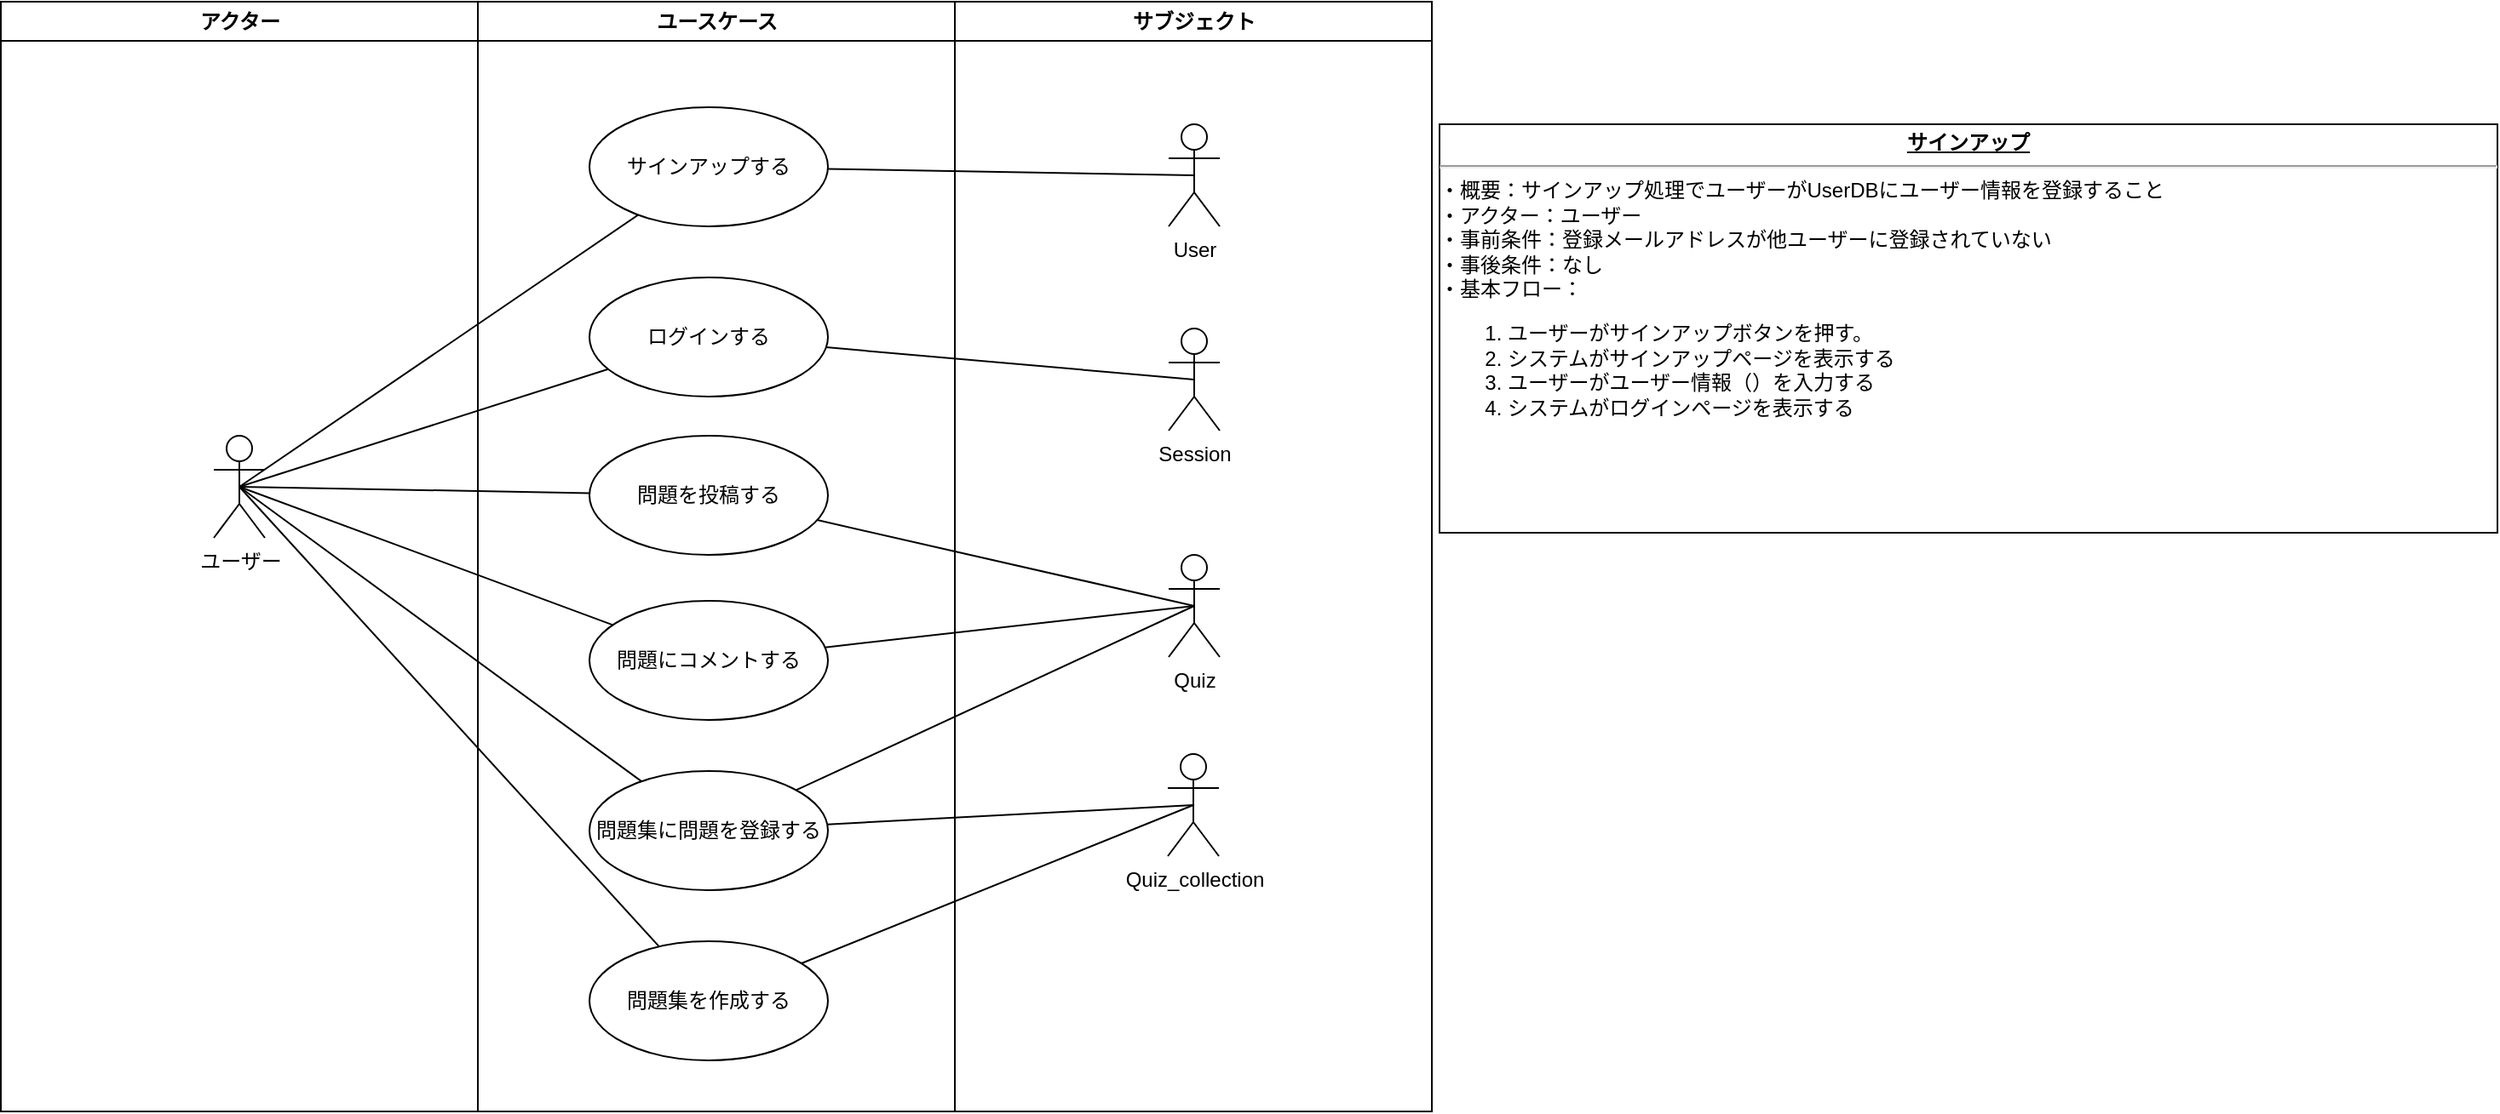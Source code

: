 <mxfile version="14.2.9" type="github">
  <diagram name="Page-1" id="e7e014a7-5840-1c2e-5031-d8a46d1fe8dd">
    <mxGraphModel dx="1113" dy="760" grid="1" gridSize="10" guides="1" tooltips="1" connect="1" arrows="1" fold="1" page="1" pageScale="1" pageWidth="1169" pageHeight="826" background="#ffffff" math="0" shadow="0">
      <root>
        <mxCell id="0" />
        <mxCell id="1" parent="0" />
        <mxCell id="2" value="アクター" style="swimlane;whiteSpace=wrap" parent="1" vertex="1">
          <mxGeometry x="164.5" y="128" width="280" height="652" as="geometry" />
        </mxCell>
        <mxCell id="K6RX778UUvLjA_u8IFyw-45" value="ユーザー" style="shape=umlActor;verticalLabelPosition=bottom;verticalAlign=top;html=1;" vertex="1" parent="2">
          <mxGeometry x="125" y="255" width="30" height="60" as="geometry" />
        </mxCell>
        <mxCell id="3" value="ユースケース" style="swimlane;whiteSpace=wrap" parent="1" vertex="1">
          <mxGeometry x="444.5" y="128" width="280" height="652" as="geometry" />
        </mxCell>
        <mxCell id="K6RX778UUvLjA_u8IFyw-54" value="サインアップする" style="ellipse;whiteSpace=wrap;html=1;" vertex="1" parent="3">
          <mxGeometry x="65.5" y="62" width="140" height="70" as="geometry" />
        </mxCell>
        <mxCell id="K6RX778UUvLjA_u8IFyw-55" value="ログインする" style="ellipse;whiteSpace=wrap;html=1;" vertex="1" parent="3">
          <mxGeometry x="65.5" y="162" width="140" height="70" as="geometry" />
        </mxCell>
        <mxCell id="K6RX778UUvLjA_u8IFyw-56" value="問題集を作成する" style="ellipse;whiteSpace=wrap;html=1;" vertex="1" parent="3">
          <mxGeometry x="65.5" y="552" width="140" height="70" as="geometry" />
        </mxCell>
        <mxCell id="K6RX778UUvLjA_u8IFyw-53" value="問題を投稿する" style="ellipse;whiteSpace=wrap;html=1;" vertex="1" parent="3">
          <mxGeometry x="65.5" y="255" width="140" height="70" as="geometry" />
        </mxCell>
        <mxCell id="K6RX778UUvLjA_u8IFyw-57" value="問題集に問題を登録する" style="ellipse;whiteSpace=wrap;html=1;" vertex="1" parent="3">
          <mxGeometry x="65.5" y="452" width="140" height="70" as="geometry" />
        </mxCell>
        <mxCell id="K6RX778UUvLjA_u8IFyw-88" value="問題にコメントする" style="ellipse;whiteSpace=wrap;html=1;" vertex="1" parent="3">
          <mxGeometry x="65.5" y="352" width="140" height="70" as="geometry" />
        </mxCell>
        <mxCell id="4" value="サブジェクト" style="swimlane;whiteSpace=wrap" parent="1" vertex="1">
          <mxGeometry x="724.5" y="128" width="280" height="652" as="geometry" />
        </mxCell>
        <mxCell id="K6RX778UUvLjA_u8IFyw-59" value="Quiz" style="shape=umlActor;verticalLabelPosition=bottom;verticalAlign=top;html=1;" vertex="1" parent="4">
          <mxGeometry x="125.5" y="325" width="30" height="60" as="geometry" />
        </mxCell>
        <mxCell id="K6RX778UUvLjA_u8IFyw-58" value="User" style="shape=umlActor;verticalLabelPosition=bottom;verticalAlign=top;html=1;" vertex="1" parent="4">
          <mxGeometry x="125.5" y="72" width="30" height="60" as="geometry" />
        </mxCell>
        <mxCell id="K6RX778UUvLjA_u8IFyw-60" value="Quiz_collection" style="shape=umlActor;verticalLabelPosition=bottom;verticalAlign=top;html=1;" vertex="1" parent="4">
          <mxGeometry x="125" y="442" width="30" height="60" as="geometry" />
        </mxCell>
        <mxCell id="K6RX778UUvLjA_u8IFyw-70" value="Session" style="shape=umlActor;verticalLabelPosition=bottom;verticalAlign=top;html=1;" vertex="1" parent="4">
          <mxGeometry x="125.5" y="192" width="30" height="60" as="geometry" />
        </mxCell>
        <mxCell id="K6RX778UUvLjA_u8IFyw-65" value="" style="endArrow=none;html=1;exitX=0.5;exitY=0.5;exitDx=0;exitDy=0;exitPerimeter=0;" edge="1" parent="1" source="K6RX778UUvLjA_u8IFyw-45" target="K6RX778UUvLjA_u8IFyw-54">
          <mxGeometry width="50" height="50" relative="1" as="geometry">
            <mxPoint x="340" y="350" as="sourcePoint" />
            <mxPoint x="390" y="300" as="targetPoint" />
          </mxGeometry>
        </mxCell>
        <mxCell id="K6RX778UUvLjA_u8IFyw-66" value="" style="endArrow=none;html=1;exitX=0.5;exitY=0.5;exitDx=0;exitDy=0;exitPerimeter=0;" edge="1" parent="1" source="K6RX778UUvLjA_u8IFyw-45" target="K6RX778UUvLjA_u8IFyw-53">
          <mxGeometry width="50" height="50" relative="1" as="geometry">
            <mxPoint x="380" y="480" as="sourcePoint" />
            <mxPoint x="430" y="430" as="targetPoint" />
          </mxGeometry>
        </mxCell>
        <mxCell id="K6RX778UUvLjA_u8IFyw-67" value="" style="endArrow=none;html=1;entryX=0.5;entryY=0.5;entryDx=0;entryDy=0;entryPerimeter=0;" edge="1" parent="1" source="K6RX778UUvLjA_u8IFyw-54" target="K6RX778UUvLjA_u8IFyw-58">
          <mxGeometry width="50" height="50" relative="1" as="geometry">
            <mxPoint x="740" y="260" as="sourcePoint" />
            <mxPoint x="790" y="210" as="targetPoint" />
          </mxGeometry>
        </mxCell>
        <mxCell id="K6RX778UUvLjA_u8IFyw-68" value="" style="endArrow=none;html=1;exitX=0.5;exitY=0.5;exitDx=0;exitDy=0;exitPerimeter=0;" edge="1" parent="1" source="K6RX778UUvLjA_u8IFyw-45" target="K6RX778UUvLjA_u8IFyw-55">
          <mxGeometry width="50" height="50" relative="1" as="geometry">
            <mxPoint x="314.5" y="423" as="sourcePoint" />
            <mxPoint x="548.676" y="263.25" as="targetPoint" />
          </mxGeometry>
        </mxCell>
        <mxCell id="K6RX778UUvLjA_u8IFyw-69" value="" style="endArrow=none;html=1;entryX=0.5;entryY=0.5;entryDx=0;entryDy=0;entryPerimeter=0;" edge="1" parent="1" source="K6RX778UUvLjA_u8IFyw-55" target="K6RX778UUvLjA_u8IFyw-70">
          <mxGeometry width="50" height="50" relative="1" as="geometry">
            <mxPoint x="314.5" y="423" as="sourcePoint" />
            <mxPoint x="790" y="325" as="targetPoint" />
          </mxGeometry>
        </mxCell>
        <mxCell id="K6RX778UUvLjA_u8IFyw-73" value="" style="endArrow=none;html=1;exitX=0.5;exitY=0.5;exitDx=0;exitDy=0;exitPerimeter=0;" edge="1" parent="1" source="K6RX778UUvLjA_u8IFyw-45" target="K6RX778UUvLjA_u8IFyw-57">
          <mxGeometry width="50" height="50" relative="1" as="geometry">
            <mxPoint x="310" y="410" as="sourcePoint" />
            <mxPoint x="531.041" y="353.867" as="targetPoint" />
          </mxGeometry>
        </mxCell>
        <mxCell id="K6RX778UUvLjA_u8IFyw-74" value="" style="endArrow=none;html=1;exitX=0.5;exitY=0.5;exitDx=0;exitDy=0;exitPerimeter=0;" edge="1" parent="1" source="K6RX778UUvLjA_u8IFyw-45" target="K6RX778UUvLjA_u8IFyw-56">
          <mxGeometry width="50" height="50" relative="1" as="geometry">
            <mxPoint x="324.5" y="433" as="sourcePoint" />
            <mxPoint x="541.041" y="363.867" as="targetPoint" />
          </mxGeometry>
        </mxCell>
        <mxCell id="K6RX778UUvLjA_u8IFyw-75" value="" style="endArrow=none;html=1;entryX=0.5;entryY=0.5;entryDx=0;entryDy=0;entryPerimeter=0;" edge="1" parent="1" source="K6RX778UUvLjA_u8IFyw-56" target="K6RX778UUvLjA_u8IFyw-60">
          <mxGeometry width="50" height="50" relative="1" as="geometry">
            <mxPoint x="650" y="423" as="sourcePoint" />
            <mxPoint x="855.5" y="423" as="targetPoint" />
          </mxGeometry>
        </mxCell>
        <mxCell id="K6RX778UUvLjA_u8IFyw-76" value="" style="endArrow=none;html=1;entryX=0.5;entryY=0.5;entryDx=0;entryDy=0;entryPerimeter=0;" edge="1" parent="1" source="K6RX778UUvLjA_u8IFyw-57" target="K6RX778UUvLjA_u8IFyw-60">
          <mxGeometry width="50" height="50" relative="1" as="geometry">
            <mxPoint x="680" y="540" as="sourcePoint" />
            <mxPoint x="885.5" y="540" as="targetPoint" />
          </mxGeometry>
        </mxCell>
        <mxCell id="K6RX778UUvLjA_u8IFyw-77" value="" style="endArrow=none;html=1;entryX=0.5;entryY=0.5;entryDx=0;entryDy=0;entryPerimeter=0;" edge="1" parent="1" source="K6RX778UUvLjA_u8IFyw-57" target="K6RX778UUvLjA_u8IFyw-59">
          <mxGeometry width="50" height="50" relative="1" as="geometry">
            <mxPoint x="650" y="530" as="sourcePoint" />
            <mxPoint x="855.5" y="530" as="targetPoint" />
          </mxGeometry>
        </mxCell>
        <mxCell id="K6RX778UUvLjA_u8IFyw-78" value="" style="endArrow=none;html=1;entryX=0.5;entryY=0.5;entryDx=0;entryDy=0;entryPerimeter=0;" edge="1" parent="1" source="K6RX778UUvLjA_u8IFyw-53" target="K6RX778UUvLjA_u8IFyw-59">
          <mxGeometry width="50" height="50" relative="1" as="geometry">
            <mxPoint x="650.117" y="542.93" as="sourcePoint" />
            <mxPoint x="875" y="610" as="targetPoint" />
          </mxGeometry>
        </mxCell>
        <mxCell id="K6RX778UUvLjA_u8IFyw-87" value="&lt;p style=&quot;margin: 0px ; margin-top: 4px ; text-align: center ; text-decoration: underline&quot;&gt;&lt;b&gt;サインアップ&lt;/b&gt;&lt;/p&gt;&lt;hr&gt;&lt;p style=&quot;margin: 0px ; margin-left: 8px&quot;&gt;&lt;/p&gt;&lt;span&gt;・概要：サインアップ処理でユーザーがUserDBにユーザー情報を登録すること&lt;/span&gt;&lt;br&gt;&lt;span&gt;・アクター：ユーザー&lt;/span&gt;&lt;br&gt;&lt;span&gt;・事前条件：登録メールアドレスが他ユーザーに登録されていない&lt;br&gt;&lt;/span&gt;&lt;span&gt;・事後条件：なし&lt;br&gt;・基本フロー：&lt;br&gt;&lt;ol&gt;&lt;li&gt;ユーザーがサインアップボタンを押す。&lt;/li&gt;&lt;li&gt;システムがサインアップページを表示する&lt;/li&gt;&lt;li&gt;ユーザーがユーザー情報（）を入力する&lt;/li&gt;&lt;li&gt;システムがログインページを表示する&lt;/li&gt;&lt;/ol&gt;&lt;/span&gt;&lt;p&gt;&lt;/p&gt;&lt;p style=&quot;margin: 0px ; margin-left: 8px&quot;&gt;&lt;br&gt;&lt;/p&gt;" style="verticalAlign=top;align=left;overflow=fill;fontSize=12;fontFamily=Helvetica;html=1;" vertex="1" parent="1">
          <mxGeometry x="1009" y="200" width="621" height="240" as="geometry" />
        </mxCell>
        <mxCell id="K6RX778UUvLjA_u8IFyw-89" value="" style="endArrow=none;html=1;exitX=0.5;exitY=0.5;exitDx=0;exitDy=0;exitPerimeter=0;" edge="1" parent="1" source="K6RX778UUvLjA_u8IFyw-45" target="K6RX778UUvLjA_u8IFyw-88">
          <mxGeometry width="50" height="50" relative="1" as="geometry">
            <mxPoint x="300" y="480" as="sourcePoint" />
            <mxPoint x="535.972" y="653.114" as="targetPoint" />
          </mxGeometry>
        </mxCell>
        <mxCell id="K6RX778UUvLjA_u8IFyw-90" value="" style="endArrow=none;html=1;entryX=0.5;entryY=0.5;entryDx=0;entryDy=0;entryPerimeter=0;" edge="1" parent="1" source="K6RX778UUvLjA_u8IFyw-88" target="K6RX778UUvLjA_u8IFyw-59">
          <mxGeometry width="50" height="50" relative="1" as="geometry">
            <mxPoint x="658.32" y="517.378" as="sourcePoint" />
            <mxPoint x="875" y="493" as="targetPoint" />
          </mxGeometry>
        </mxCell>
      </root>
    </mxGraphModel>
  </diagram>
</mxfile>
